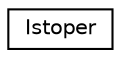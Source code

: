 digraph "Graphical Class Hierarchy"
{
  edge [fontname="Helvetica",fontsize="10",labelfontname="Helvetica",labelfontsize="10"];
  node [fontname="Helvetica",fontsize="10",shape=record];
  rankdir="LR";
  Node1 [label="Istoper",height=0.2,width=0.4,color="black", fillcolor="white", style="filled",URL="$class_istoper.html"];
}
